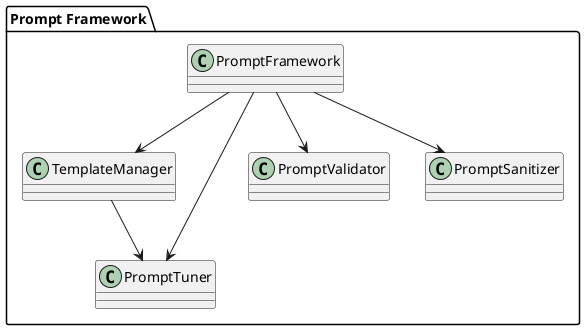 @startuml
package "Prompt Framework" {
  PromptFramework --> TemplateManager
  PromptFramework --> PromptTuner
  PromptFramework --> PromptValidator
  PromptFramework --> PromptSanitizer
  TemplateManager --> PromptTuner
}
@enduml
